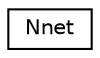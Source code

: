 digraph "Graphical Class Hierarchy"
{
  edge [fontname="Helvetica",fontsize="10",labelfontname="Helvetica",labelfontsize="10"];
  node [fontname="Helvetica",fontsize="10",shape=record];
  rankdir="LR";
  Node0 [label="Nnet",height=0.2,width=0.4,color="black", fillcolor="white", style="filled",URL="$classkaldi_1_1nnet1_1_1Nnet.html"];
}
